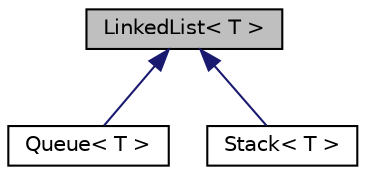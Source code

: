 digraph "LinkedList&lt; T &gt;"
{
  edge [fontname="Helvetica",fontsize="10",labelfontname="Helvetica",labelfontsize="10"];
  node [fontname="Helvetica",fontsize="10",shape=record];
  Node1 [label="LinkedList\< T \>",height=0.2,width=0.4,color="black", fillcolor="grey75", style="filled", fontcolor="black"];
  Node1 -> Node2 [dir="back",color="midnightblue",fontsize="10",style="solid"];
  Node2 [label="Queue\< T \>",height=0.2,width=0.4,color="black", fillcolor="white", style="filled",URL="$classQueue.html",tooltip="A FIFO template data structure; inherits from LinkedList. "];
  Node1 -> Node3 [dir="back",color="midnightblue",fontsize="10",style="solid"];
  Node3 [label="Stack\< T \>",height=0.2,width=0.4,color="black", fillcolor="white", style="filled",URL="$classStack.html",tooltip="A LIFO template data structure; inherits from LinkedList. "];
}
